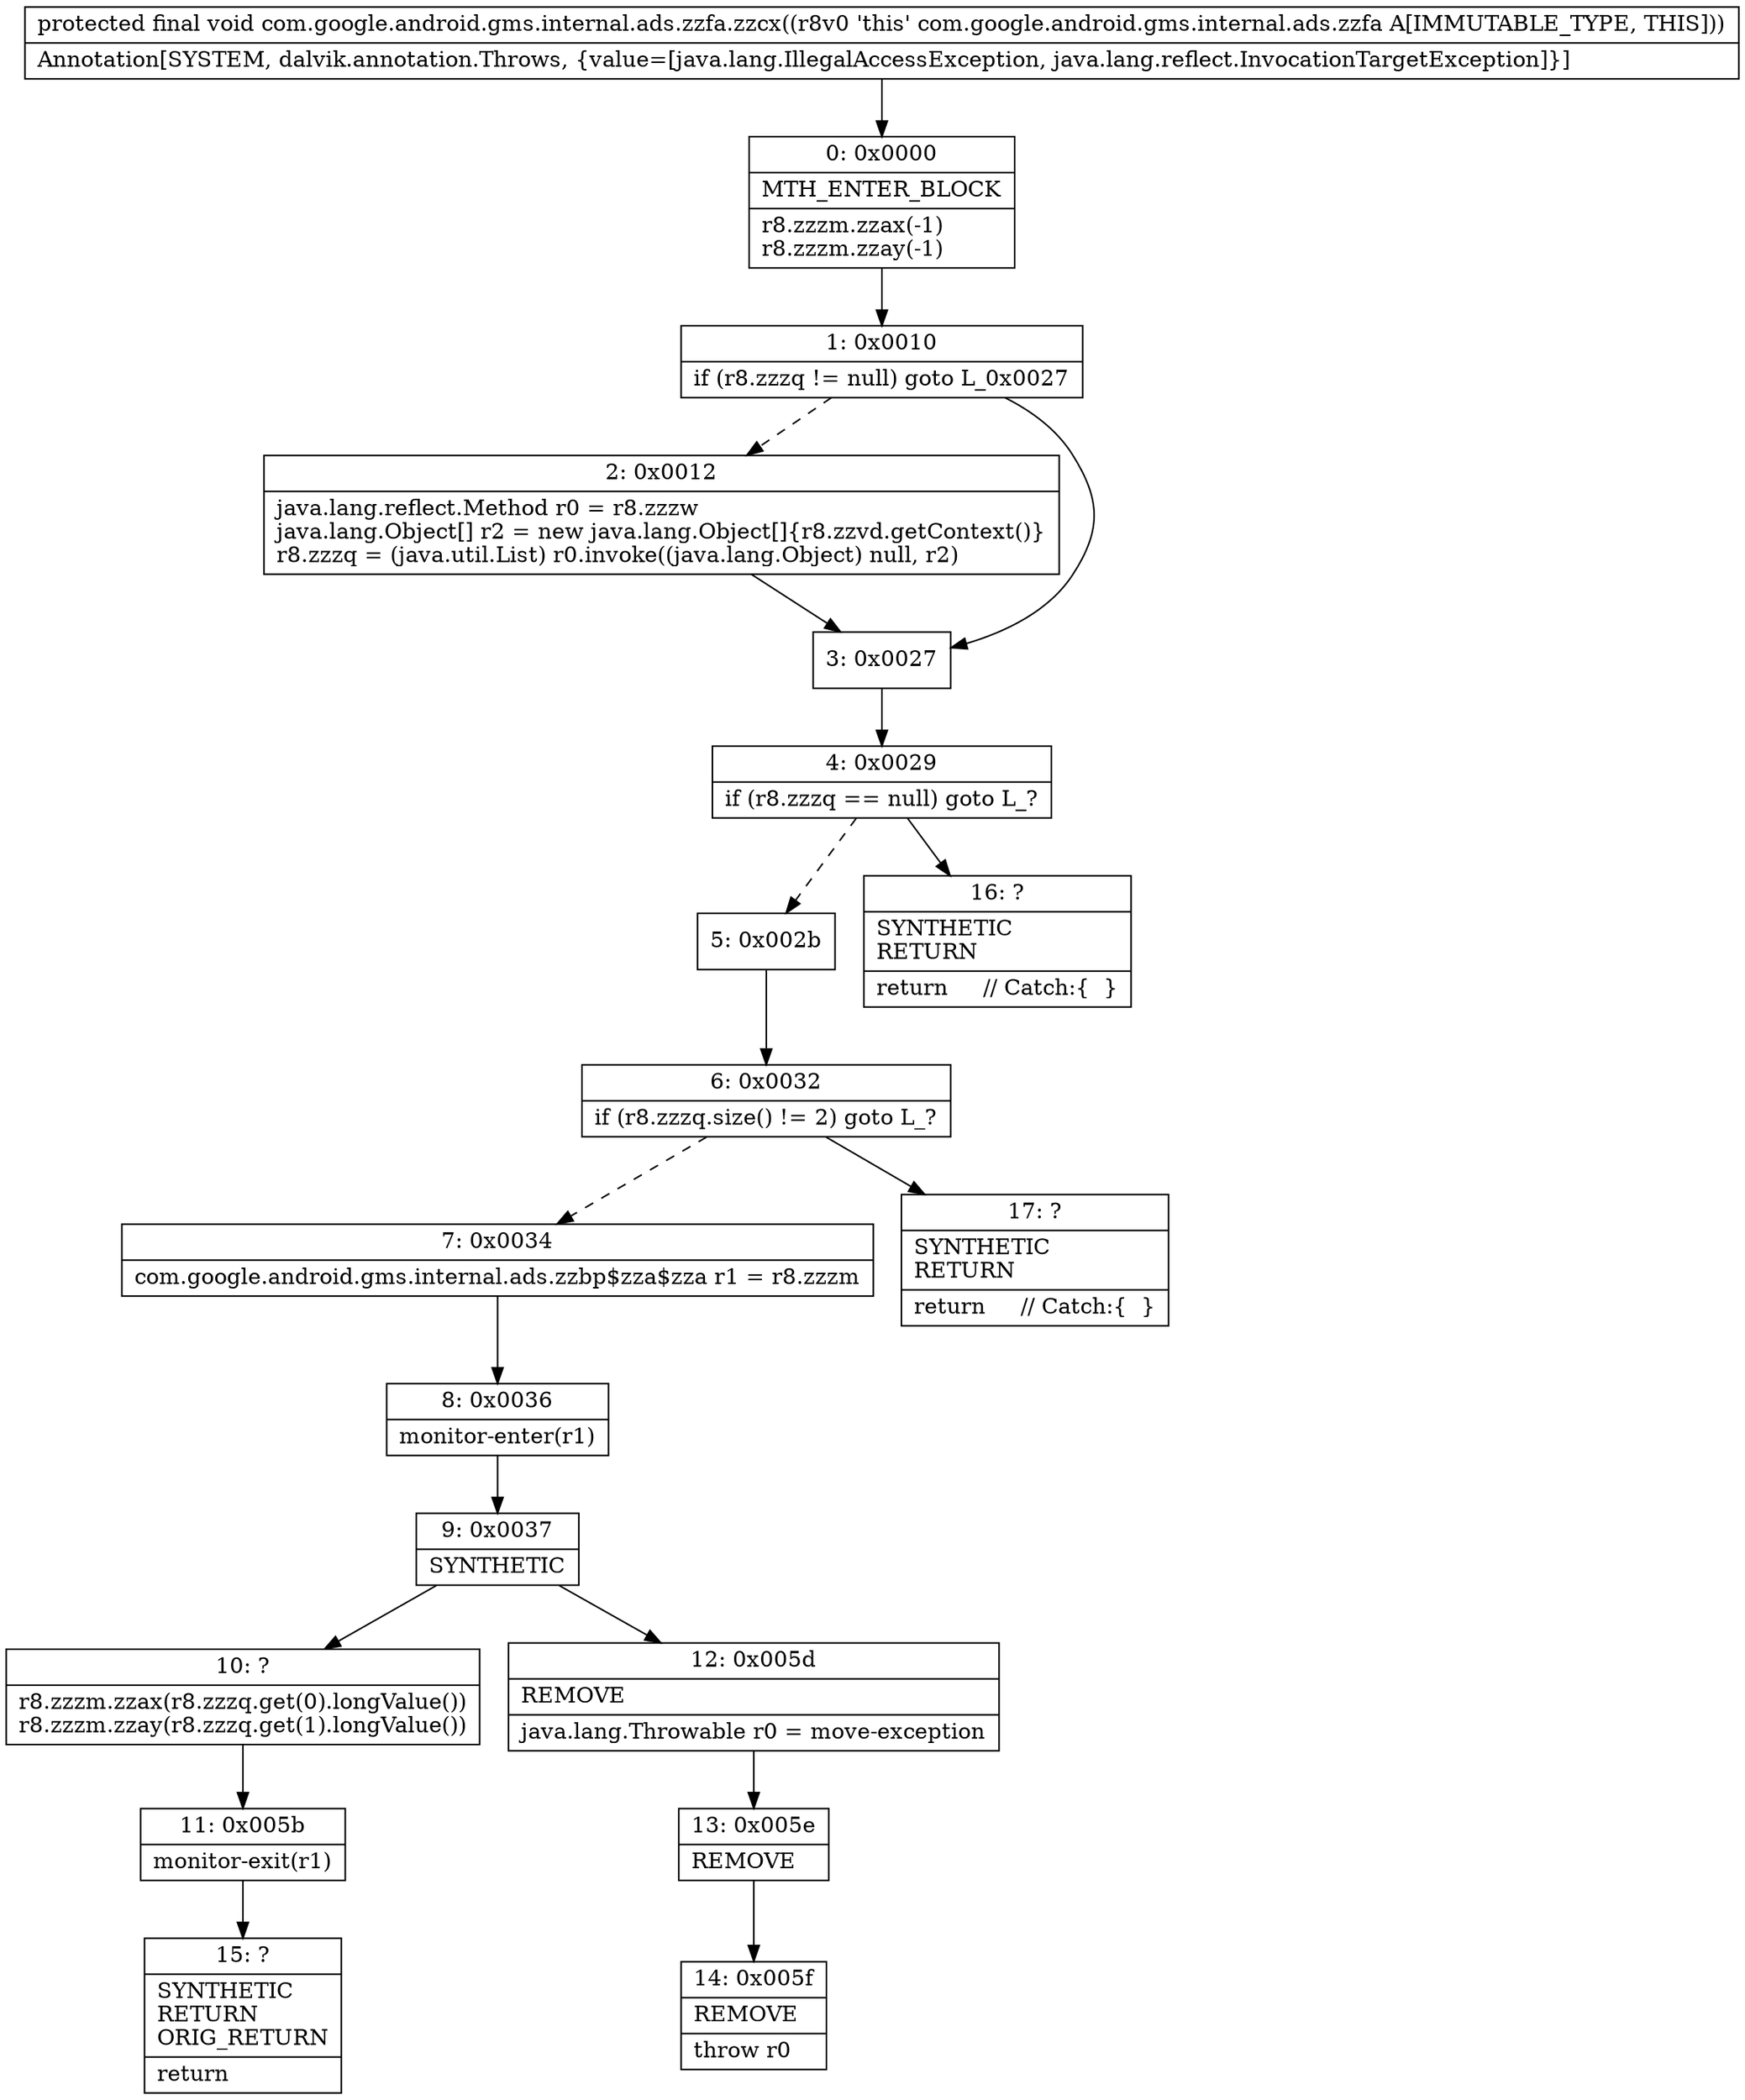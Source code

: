 digraph "CFG forcom.google.android.gms.internal.ads.zzfa.zzcx()V" {
Node_0 [shape=record,label="{0\:\ 0x0000|MTH_ENTER_BLOCK\l|r8.zzzm.zzax(\-1)\lr8.zzzm.zzay(\-1)\l}"];
Node_1 [shape=record,label="{1\:\ 0x0010|if (r8.zzzq != null) goto L_0x0027\l}"];
Node_2 [shape=record,label="{2\:\ 0x0012|java.lang.reflect.Method r0 = r8.zzzw\ljava.lang.Object[] r2 = new java.lang.Object[]\{r8.zzvd.getContext()\}\lr8.zzzq = (java.util.List) r0.invoke((java.lang.Object) null, r2)\l}"];
Node_3 [shape=record,label="{3\:\ 0x0027}"];
Node_4 [shape=record,label="{4\:\ 0x0029|if (r8.zzzq == null) goto L_?\l}"];
Node_5 [shape=record,label="{5\:\ 0x002b}"];
Node_6 [shape=record,label="{6\:\ 0x0032|if (r8.zzzq.size() != 2) goto L_?\l}"];
Node_7 [shape=record,label="{7\:\ 0x0034|com.google.android.gms.internal.ads.zzbp$zza$zza r1 = r8.zzzm\l}"];
Node_8 [shape=record,label="{8\:\ 0x0036|monitor\-enter(r1)\l}"];
Node_9 [shape=record,label="{9\:\ 0x0037|SYNTHETIC\l}"];
Node_10 [shape=record,label="{10\:\ ?|r8.zzzm.zzax(r8.zzzq.get(0).longValue())\lr8.zzzm.zzay(r8.zzzq.get(1).longValue())\l}"];
Node_11 [shape=record,label="{11\:\ 0x005b|monitor\-exit(r1)\l}"];
Node_12 [shape=record,label="{12\:\ 0x005d|REMOVE\l|java.lang.Throwable r0 = move\-exception\l}"];
Node_13 [shape=record,label="{13\:\ 0x005e|REMOVE\l}"];
Node_14 [shape=record,label="{14\:\ 0x005f|REMOVE\l|throw r0\l}"];
Node_15 [shape=record,label="{15\:\ ?|SYNTHETIC\lRETURN\lORIG_RETURN\l|return\l}"];
Node_16 [shape=record,label="{16\:\ ?|SYNTHETIC\lRETURN\l|return     \/\/ Catch:\{  \}\l}"];
Node_17 [shape=record,label="{17\:\ ?|SYNTHETIC\lRETURN\l|return     \/\/ Catch:\{  \}\l}"];
MethodNode[shape=record,label="{protected final void com.google.android.gms.internal.ads.zzfa.zzcx((r8v0 'this' com.google.android.gms.internal.ads.zzfa A[IMMUTABLE_TYPE, THIS]))  | Annotation[SYSTEM, dalvik.annotation.Throws, \{value=[java.lang.IllegalAccessException, java.lang.reflect.InvocationTargetException]\}]\l}"];
MethodNode -> Node_0;
Node_0 -> Node_1;
Node_1 -> Node_2[style=dashed];
Node_1 -> Node_3;
Node_2 -> Node_3;
Node_3 -> Node_4;
Node_4 -> Node_5[style=dashed];
Node_4 -> Node_16;
Node_5 -> Node_6;
Node_6 -> Node_7[style=dashed];
Node_6 -> Node_17;
Node_7 -> Node_8;
Node_8 -> Node_9;
Node_9 -> Node_10;
Node_9 -> Node_12;
Node_10 -> Node_11;
Node_11 -> Node_15;
Node_12 -> Node_13;
Node_13 -> Node_14;
}

